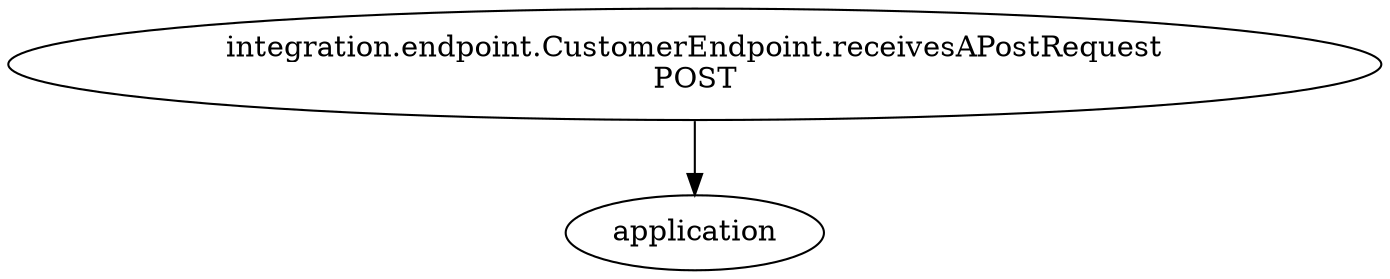 digraph G {
  "0" [label="integration.endpoint.CustomerEndpoint.receivesAPostRequest\nPOST"]

  "0" -> "application"
}